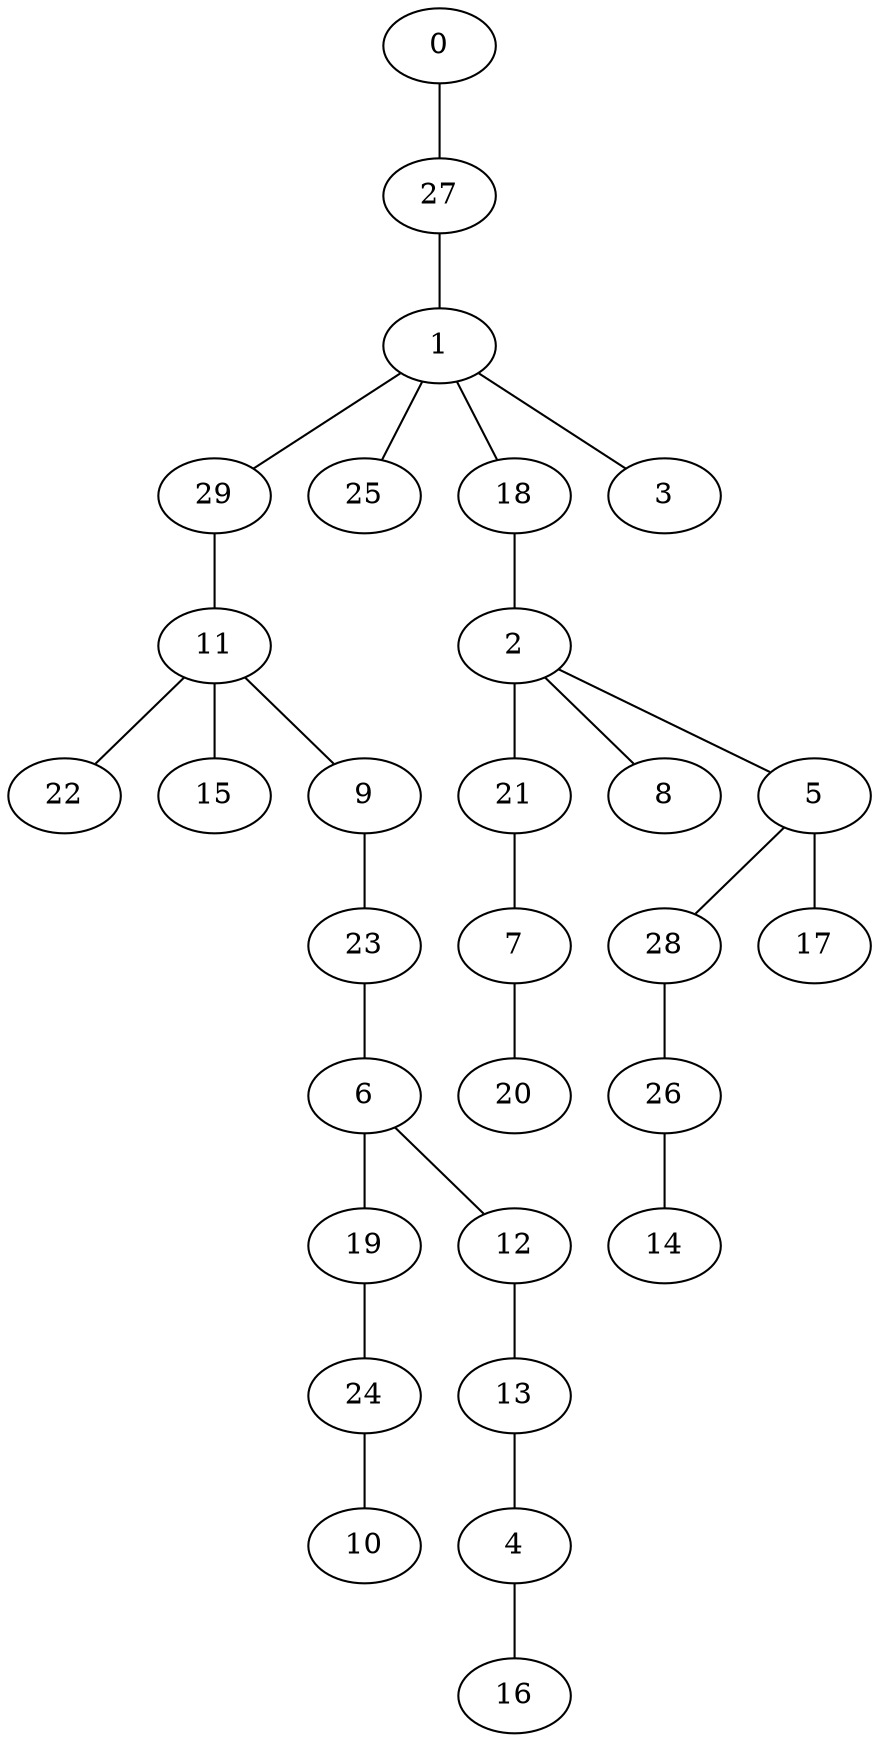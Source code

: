 graph DFS_I_grafoDorogovtsev_30  {
0;
27;
1;
29;
11;
22;
15;
9;
23;
6;
19;
24;
10;
12;
13;
4;
16;
25;
18;
2;
21;
7;
20;
8;
5;
28;
26;
14;
17;
3;
0 -- 27;
27 -- 1;
1 -- 29;
29 -- 11;
11 -- 22;
11 -- 15;
11 -- 9;
9 -- 23;
23 -- 6;
6 -- 19;
19 -- 24;
24 -- 10;
6 -- 12;
12 -- 13;
13 -- 4;
4 -- 16;
1 -- 25;
1 -- 18;
18 -- 2;
2 -- 21;
21 -- 7;
7 -- 20;
2 -- 8;
2 -- 5;
5 -- 28;
28 -- 26;
26 -- 14;
5 -- 17;
1 -- 3;
}